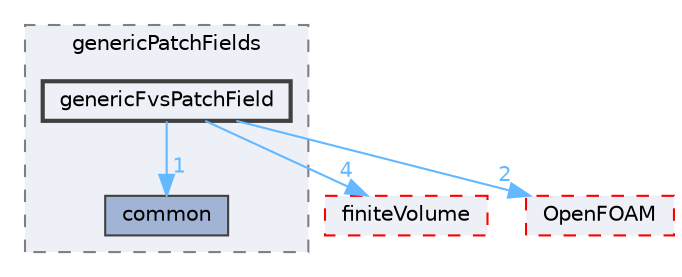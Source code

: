 digraph "src/genericPatchFields/genericFvsPatchField"
{
 // LATEX_PDF_SIZE
  bgcolor="transparent";
  edge [fontname=Helvetica,fontsize=10,labelfontname=Helvetica,labelfontsize=10];
  node [fontname=Helvetica,fontsize=10,shape=box,height=0.2,width=0.4];
  compound=true
  subgraph clusterdir_3154ba193e3ac963c88d6c888f25ed6f {
    graph [ bgcolor="#edf0f7", pencolor="grey50", label="genericPatchFields", fontname=Helvetica,fontsize=10 style="filled,dashed", URL="dir_3154ba193e3ac963c88d6c888f25ed6f.html",tooltip=""]
  dir_b305bba4a5707b1a0c0f3395d124c33a [label="common", fillcolor="#a2b4d6", color="grey25", style="filled", URL="dir_b305bba4a5707b1a0c0f3395d124c33a.html",tooltip=""];
  dir_4e9a6492b7c80ec53b362a97c62174b8 [label="genericFvsPatchField", fillcolor="#edf0f7", color="grey25", style="filled,bold", URL="dir_4e9a6492b7c80ec53b362a97c62174b8.html",tooltip=""];
  }
  dir_9bd15774b555cf7259a6fa18f99fe99b [label="finiteVolume", fillcolor="#edf0f7", color="red", style="filled,dashed", URL="dir_9bd15774b555cf7259a6fa18f99fe99b.html",tooltip=""];
  dir_c5473ff19b20e6ec4dfe5c310b3778a8 [label="OpenFOAM", fillcolor="#edf0f7", color="red", style="filled,dashed", URL="dir_c5473ff19b20e6ec4dfe5c310b3778a8.html",tooltip=""];
  dir_4e9a6492b7c80ec53b362a97c62174b8->dir_9bd15774b555cf7259a6fa18f99fe99b [headlabel="4", labeldistance=1.5 headhref="dir_001615_001387.html" href="dir_001615_001387.html" color="steelblue1" fontcolor="steelblue1"];
  dir_4e9a6492b7c80ec53b362a97c62174b8->dir_b305bba4a5707b1a0c0f3395d124c33a [headlabel="1", labeldistance=1.5 headhref="dir_001615_000555.html" href="dir_001615_000555.html" color="steelblue1" fontcolor="steelblue1"];
  dir_4e9a6492b7c80ec53b362a97c62174b8->dir_c5473ff19b20e6ec4dfe5c310b3778a8 [headlabel="2", labeldistance=1.5 headhref="dir_001615_002695.html" href="dir_001615_002695.html" color="steelblue1" fontcolor="steelblue1"];
}
